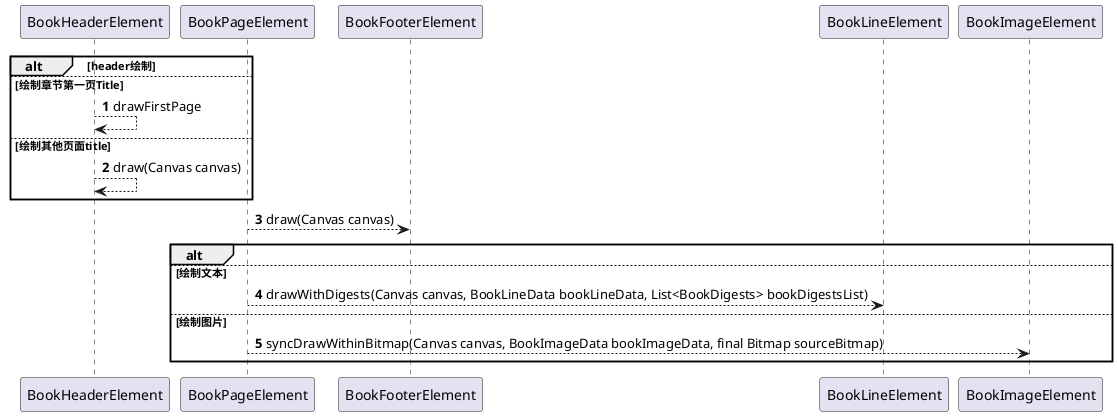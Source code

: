 @startuml
autonumber
alt header绘制
  'BookPageElement --> BookHeaderElement : draw(Canvas canvas)
  else 绘制章节第一页Title
  BookHeaderElement --> BookHeaderElement : drawFirstPage
  else 绘制其他页面title
  BookHeaderElement --> BookHeaderElement : draw(Canvas canvas)
end

BookPageElement --> BookFooterElement : draw(Canvas canvas)

alt
  else 绘制文本
  BookPageElement --> BookLineElement : drawWithDigests(Canvas canvas, BookLineData bookLineData, List<BookDigests> bookDigestsList)

  else 绘制图片
  BookPageElement --> BookImageElement : syncDrawWithinBitmap(Canvas canvas, BookImageData bookImageData, final Bitmap sourceBitmap)
end

'BookPageElement --> BookTextSelectorElement : drawLeftCursor
'BookPageElement --> BookTextSelectorElement : drawRightCursor
'BookPageElement --> BookTextSelectorElement : drawMagnifier

@enduml



